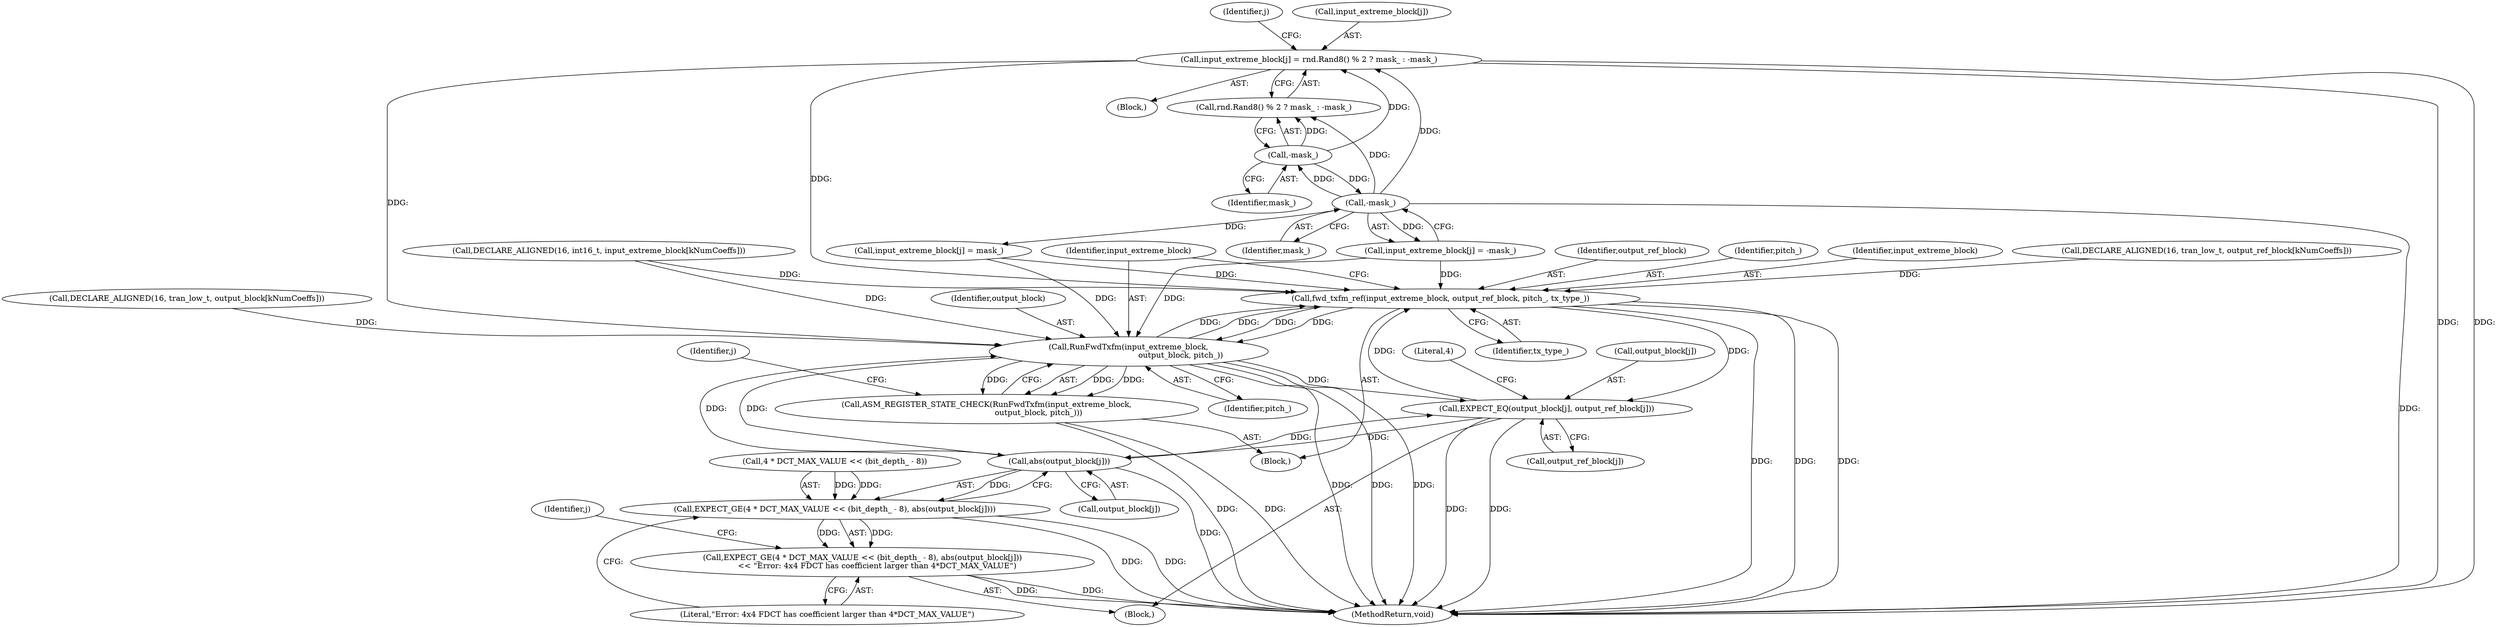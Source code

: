 digraph "0_Android_5a9753fca56f0eeb9f61e342b2fccffc364f9426_79@array" {
"1000148" [label="(Call,input_extreme_block[j] = rnd.Rand8() % 2 ? mask_ : -mask_)"];
"1000199" [label="(Call,-mask_)"];
"1000157" [label="(Call,-mask_)"];
"1000201" [label="(Call,fwd_txfm_ref(input_extreme_block, output_ref_block, pitch_, tx_type_))"];
"1000207" [label="(Call,RunFwdTxfm(input_extreme_block,\n                                          output_block, pitch_))"];
"1000206" [label="(Call,ASM_REGISTER_STATE_CHECK(RunFwdTxfm(input_extreme_block,\n                                          output_block, pitch_)))"];
"1000222" [label="(Call,EXPECT_EQ(output_block[j], output_ref_block[j]))"];
"1000238" [label="(Call,abs(output_block[j]))"];
"1000230" [label="(Call,EXPECT_GE(4 * DCT_MAX_VALUE << (bit_depth_ - 8), abs(output_block[j])))"];
"1000229" [label="(Call,EXPECT_GE(4 * DCT_MAX_VALUE << (bit_depth_ - 8), abs(output_block[j]))\n            << \"Error: 4x4 FDCT has coefficient larger than 4*DCT_MAX_VALUE\")"];
"1000158" [label="(Identifier,mask_)"];
"1000221" [label="(Block,)"];
"1000174" [label="(Call,input_extreme_block[j] = mask_)"];
"1000209" [label="(Identifier,output_block)"];
"1000199" [label="(Call,-mask_)"];
"1000200" [label="(Identifier,mask_)"];
"1000146" [label="(Identifier,j)"];
"1000205" [label="(Identifier,tx_type_)"];
"1000108" [label="(Call,DECLARE_ALIGNED(16, int16_t, input_extreme_block[kNumCoeffs]))"];
"1000147" [label="(Block,)"];
"1000238" [label="(Call,abs(output_block[j]))"];
"1000226" [label="(Call,output_ref_block[j])"];
"1000222" [label="(Call,EXPECT_EQ(output_block[j], output_ref_block[j]))"];
"1000149" [label="(Call,input_extreme_block[j])"];
"1000214" [label="(Identifier,j)"];
"1000195" [label="(Call,input_extreme_block[j] = -mask_)"];
"1000231" [label="(Call,4 * DCT_MAX_VALUE << (bit_depth_ - 8))"];
"1000242" [label="(Literal,\"Error: 4x4 FDCT has coefficient larger than 4*DCT_MAX_VALUE\")"];
"1000233" [label="(Literal,4)"];
"1000208" [label="(Identifier,input_extreme_block)"];
"1000202" [label="(Identifier,input_extreme_block)"];
"1000201" [label="(Call,fwd_txfm_ref(input_extreme_block, output_ref_block, pitch_, tx_type_))"];
"1000239" [label="(Call,output_block[j])"];
"1000223" [label="(Call,output_block[j])"];
"1000230" [label="(Call,EXPECT_GE(4 * DCT_MAX_VALUE << (bit_depth_ - 8), abs(output_block[j])))"];
"1000152" [label="(Call,rnd.Rand8() % 2 ? mask_ : -mask_)"];
"1000206" [label="(Call,ASM_REGISTER_STATE_CHECK(RunFwdTxfm(input_extreme_block,\n                                          output_block, pitch_)))"];
"1000120" [label="(Call,DECLARE_ALIGNED(16, tran_low_t, output_block[kNumCoeffs]))"];
"1000114" [label="(Call,DECLARE_ALIGNED(16, tran_low_t, output_ref_block[kNumCoeffs]))"];
"1000229" [label="(Call,EXPECT_GE(4 * DCT_MAX_VALUE << (bit_depth_ - 8), abs(output_block[j]))\n            << \"Error: 4x4 FDCT has coefficient larger than 4*DCT_MAX_VALUE\")"];
"1000136" [label="(Block,)"];
"1000157" [label="(Call,-mask_)"];
"1000148" [label="(Call,input_extreme_block[j] = rnd.Rand8() % 2 ? mask_ : -mask_)"];
"1000220" [label="(Identifier,j)"];
"1000207" [label="(Call,RunFwdTxfm(input_extreme_block,\n                                          output_block, pitch_))"];
"1000203" [label="(Identifier,output_ref_block)"];
"1000204" [label="(Identifier,pitch_)"];
"1000243" [label="(MethodReturn,void)"];
"1000210" [label="(Identifier,pitch_)"];
"1000148" -> "1000147"  [label="AST: "];
"1000148" -> "1000152"  [label="CFG: "];
"1000149" -> "1000148"  [label="AST: "];
"1000152" -> "1000148"  [label="AST: "];
"1000146" -> "1000148"  [label="CFG: "];
"1000148" -> "1000243"  [label="DDG: "];
"1000148" -> "1000243"  [label="DDG: "];
"1000199" -> "1000148"  [label="DDG: "];
"1000157" -> "1000148"  [label="DDG: "];
"1000148" -> "1000201"  [label="DDG: "];
"1000148" -> "1000207"  [label="DDG: "];
"1000199" -> "1000195"  [label="AST: "];
"1000199" -> "1000200"  [label="CFG: "];
"1000200" -> "1000199"  [label="AST: "];
"1000195" -> "1000199"  [label="CFG: "];
"1000199" -> "1000243"  [label="DDG: "];
"1000199" -> "1000152"  [label="DDG: "];
"1000199" -> "1000157"  [label="DDG: "];
"1000199" -> "1000174"  [label="DDG: "];
"1000199" -> "1000195"  [label="DDG: "];
"1000157" -> "1000199"  [label="DDG: "];
"1000157" -> "1000152"  [label="AST: "];
"1000157" -> "1000158"  [label="CFG: "];
"1000158" -> "1000157"  [label="AST: "];
"1000152" -> "1000157"  [label="CFG: "];
"1000157" -> "1000152"  [label="DDG: "];
"1000201" -> "1000136"  [label="AST: "];
"1000201" -> "1000205"  [label="CFG: "];
"1000202" -> "1000201"  [label="AST: "];
"1000203" -> "1000201"  [label="AST: "];
"1000204" -> "1000201"  [label="AST: "];
"1000205" -> "1000201"  [label="AST: "];
"1000208" -> "1000201"  [label="CFG: "];
"1000201" -> "1000243"  [label="DDG: "];
"1000201" -> "1000243"  [label="DDG: "];
"1000201" -> "1000243"  [label="DDG: "];
"1000195" -> "1000201"  [label="DDG: "];
"1000108" -> "1000201"  [label="DDG: "];
"1000174" -> "1000201"  [label="DDG: "];
"1000207" -> "1000201"  [label="DDG: "];
"1000207" -> "1000201"  [label="DDG: "];
"1000114" -> "1000201"  [label="DDG: "];
"1000222" -> "1000201"  [label="DDG: "];
"1000201" -> "1000207"  [label="DDG: "];
"1000201" -> "1000207"  [label="DDG: "];
"1000201" -> "1000222"  [label="DDG: "];
"1000207" -> "1000206"  [label="AST: "];
"1000207" -> "1000210"  [label="CFG: "];
"1000208" -> "1000207"  [label="AST: "];
"1000209" -> "1000207"  [label="AST: "];
"1000210" -> "1000207"  [label="AST: "];
"1000206" -> "1000207"  [label="CFG: "];
"1000207" -> "1000243"  [label="DDG: "];
"1000207" -> "1000243"  [label="DDG: "];
"1000207" -> "1000243"  [label="DDG: "];
"1000207" -> "1000206"  [label="DDG: "];
"1000207" -> "1000206"  [label="DDG: "];
"1000207" -> "1000206"  [label="DDG: "];
"1000195" -> "1000207"  [label="DDG: "];
"1000108" -> "1000207"  [label="DDG: "];
"1000174" -> "1000207"  [label="DDG: "];
"1000238" -> "1000207"  [label="DDG: "];
"1000120" -> "1000207"  [label="DDG: "];
"1000207" -> "1000222"  [label="DDG: "];
"1000207" -> "1000238"  [label="DDG: "];
"1000206" -> "1000136"  [label="AST: "];
"1000214" -> "1000206"  [label="CFG: "];
"1000206" -> "1000243"  [label="DDG: "];
"1000206" -> "1000243"  [label="DDG: "];
"1000222" -> "1000221"  [label="AST: "];
"1000222" -> "1000226"  [label="CFG: "];
"1000223" -> "1000222"  [label="AST: "];
"1000226" -> "1000222"  [label="AST: "];
"1000233" -> "1000222"  [label="CFG: "];
"1000222" -> "1000243"  [label="DDG: "];
"1000222" -> "1000243"  [label="DDG: "];
"1000238" -> "1000222"  [label="DDG: "];
"1000222" -> "1000238"  [label="DDG: "];
"1000238" -> "1000230"  [label="AST: "];
"1000238" -> "1000239"  [label="CFG: "];
"1000239" -> "1000238"  [label="AST: "];
"1000230" -> "1000238"  [label="CFG: "];
"1000238" -> "1000243"  [label="DDG: "];
"1000238" -> "1000230"  [label="DDG: "];
"1000230" -> "1000229"  [label="AST: "];
"1000231" -> "1000230"  [label="AST: "];
"1000242" -> "1000230"  [label="CFG: "];
"1000230" -> "1000243"  [label="DDG: "];
"1000230" -> "1000243"  [label="DDG: "];
"1000230" -> "1000229"  [label="DDG: "];
"1000230" -> "1000229"  [label="DDG: "];
"1000231" -> "1000230"  [label="DDG: "];
"1000231" -> "1000230"  [label="DDG: "];
"1000229" -> "1000221"  [label="AST: "];
"1000229" -> "1000242"  [label="CFG: "];
"1000242" -> "1000229"  [label="AST: "];
"1000220" -> "1000229"  [label="CFG: "];
"1000229" -> "1000243"  [label="DDG: "];
"1000229" -> "1000243"  [label="DDG: "];
}
